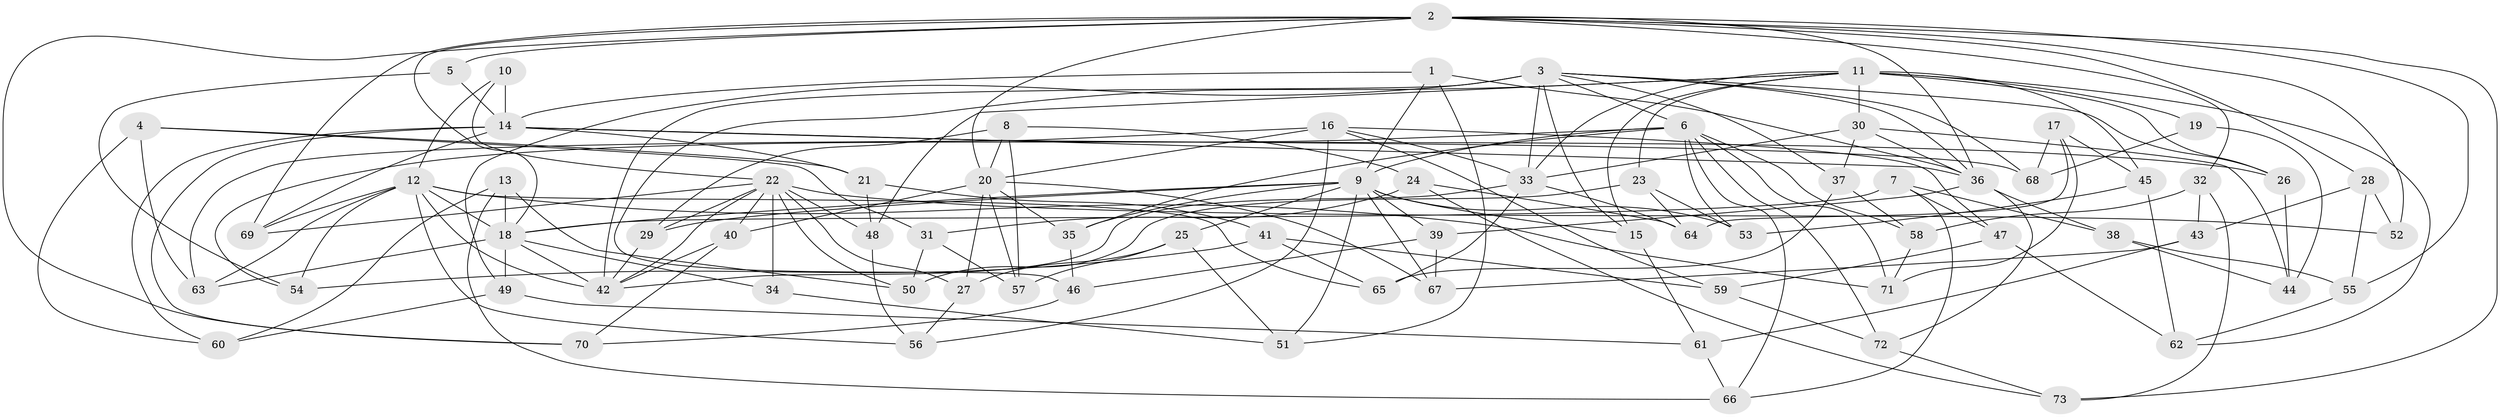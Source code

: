 // original degree distribution, {4: 1.0}
// Generated by graph-tools (version 1.1) at 2025/53/03/04/25 22:53:58]
// undirected, 73 vertices, 178 edges
graph export_dot {
  node [color=gray90,style=filled];
  1;
  2;
  3;
  4;
  5;
  6;
  7;
  8;
  9;
  10;
  11;
  12;
  13;
  14;
  15;
  16;
  17;
  18;
  19;
  20;
  21;
  22;
  23;
  24;
  25;
  26;
  27;
  28;
  29;
  30;
  31;
  32;
  33;
  34;
  35;
  36;
  37;
  38;
  39;
  40;
  41;
  42;
  43;
  44;
  45;
  46;
  47;
  48;
  49;
  50;
  51;
  52;
  53;
  54;
  55;
  56;
  57;
  58;
  59;
  60;
  61;
  62;
  63;
  64;
  65;
  66;
  67;
  68;
  69;
  70;
  71;
  72;
  73;
  1 -- 9 [weight=1.0];
  1 -- 14 [weight=1.0];
  1 -- 36 [weight=1.0];
  1 -- 51 [weight=1.0];
  2 -- 5 [weight=1.0];
  2 -- 18 [weight=1.0];
  2 -- 20 [weight=2.0];
  2 -- 28 [weight=1.0];
  2 -- 32 [weight=1.0];
  2 -- 36 [weight=1.0];
  2 -- 52 [weight=1.0];
  2 -- 55 [weight=1.0];
  2 -- 69 [weight=1.0];
  2 -- 70 [weight=1.0];
  2 -- 73 [weight=1.0];
  3 -- 6 [weight=1.0];
  3 -- 15 [weight=1.0];
  3 -- 26 [weight=1.0];
  3 -- 33 [weight=3.0];
  3 -- 36 [weight=1.0];
  3 -- 37 [weight=1.0];
  3 -- 42 [weight=2.0];
  3 -- 49 [weight=1.0];
  3 -- 68 [weight=1.0];
  4 -- 21 [weight=1.0];
  4 -- 31 [weight=1.0];
  4 -- 60 [weight=1.0];
  4 -- 63 [weight=1.0];
  5 -- 14 [weight=2.0];
  5 -- 54 [weight=1.0];
  6 -- 9 [weight=2.0];
  6 -- 35 [weight=1.0];
  6 -- 53 [weight=1.0];
  6 -- 54 [weight=1.0];
  6 -- 58 [weight=1.0];
  6 -- 66 [weight=1.0];
  6 -- 71 [weight=1.0];
  6 -- 72 [weight=1.0];
  7 -- 18 [weight=1.0];
  7 -- 38 [weight=1.0];
  7 -- 47 [weight=1.0];
  7 -- 66 [weight=1.0];
  8 -- 20 [weight=1.0];
  8 -- 24 [weight=1.0];
  8 -- 29 [weight=1.0];
  8 -- 57 [weight=1.0];
  9 -- 15 [weight=1.0];
  9 -- 18 [weight=1.0];
  9 -- 25 [weight=1.0];
  9 -- 29 [weight=1.0];
  9 -- 35 [weight=1.0];
  9 -- 39 [weight=1.0];
  9 -- 51 [weight=1.0];
  9 -- 53 [weight=1.0];
  9 -- 67 [weight=1.0];
  10 -- 12 [weight=1.0];
  10 -- 14 [weight=2.0];
  10 -- 22 [weight=1.0];
  11 -- 15 [weight=1.0];
  11 -- 19 [weight=2.0];
  11 -- 23 [weight=1.0];
  11 -- 26 [weight=1.0];
  11 -- 30 [weight=2.0];
  11 -- 33 [weight=1.0];
  11 -- 45 [weight=1.0];
  11 -- 46 [weight=1.0];
  11 -- 48 [weight=1.0];
  11 -- 62 [weight=1.0];
  12 -- 18 [weight=2.0];
  12 -- 42 [weight=1.0];
  12 -- 54 [weight=1.0];
  12 -- 56 [weight=1.0];
  12 -- 63 [weight=1.0];
  12 -- 65 [weight=1.0];
  12 -- 69 [weight=1.0];
  12 -- 71 [weight=1.0];
  13 -- 18 [weight=1.0];
  13 -- 50 [weight=1.0];
  13 -- 60 [weight=1.0];
  13 -- 66 [weight=1.0];
  14 -- 21 [weight=1.0];
  14 -- 26 [weight=1.0];
  14 -- 36 [weight=1.0];
  14 -- 60 [weight=1.0];
  14 -- 68 [weight=1.0];
  14 -- 69 [weight=1.0];
  14 -- 70 [weight=1.0];
  15 -- 61 [weight=1.0];
  16 -- 20 [weight=2.0];
  16 -- 33 [weight=2.0];
  16 -- 47 [weight=1.0];
  16 -- 56 [weight=1.0];
  16 -- 59 [weight=1.0];
  16 -- 63 [weight=1.0];
  17 -- 45 [weight=1.0];
  17 -- 64 [weight=1.0];
  17 -- 68 [weight=1.0];
  17 -- 71 [weight=1.0];
  18 -- 34 [weight=1.0];
  18 -- 42 [weight=1.0];
  18 -- 49 [weight=1.0];
  18 -- 63 [weight=1.0];
  19 -- 44 [weight=1.0];
  19 -- 68 [weight=1.0];
  20 -- 27 [weight=1.0];
  20 -- 35 [weight=1.0];
  20 -- 40 [weight=1.0];
  20 -- 57 [weight=1.0];
  20 -- 67 [weight=1.0];
  21 -- 41 [weight=1.0];
  21 -- 48 [weight=1.0];
  22 -- 27 [weight=1.0];
  22 -- 29 [weight=1.0];
  22 -- 34 [weight=2.0];
  22 -- 40 [weight=1.0];
  22 -- 42 [weight=1.0];
  22 -- 48 [weight=1.0];
  22 -- 50 [weight=1.0];
  22 -- 52 [weight=2.0];
  22 -- 69 [weight=1.0];
  23 -- 50 [weight=1.0];
  23 -- 53 [weight=1.0];
  23 -- 64 [weight=1.0];
  24 -- 31 [weight=1.0];
  24 -- 64 [weight=1.0];
  24 -- 73 [weight=1.0];
  25 -- 27 [weight=1.0];
  25 -- 51 [weight=1.0];
  25 -- 57 [weight=1.0];
  26 -- 44 [weight=1.0];
  27 -- 56 [weight=1.0];
  28 -- 43 [weight=1.0];
  28 -- 52 [weight=1.0];
  28 -- 55 [weight=1.0];
  29 -- 42 [weight=1.0];
  30 -- 33 [weight=1.0];
  30 -- 36 [weight=1.0];
  30 -- 37 [weight=1.0];
  30 -- 44 [weight=1.0];
  31 -- 50 [weight=1.0];
  31 -- 57 [weight=1.0];
  32 -- 43 [weight=1.0];
  32 -- 58 [weight=1.0];
  32 -- 73 [weight=1.0];
  33 -- 42 [weight=1.0];
  33 -- 64 [weight=1.0];
  33 -- 65 [weight=1.0];
  34 -- 51 [weight=1.0];
  35 -- 46 [weight=1.0];
  36 -- 38 [weight=1.0];
  36 -- 39 [weight=1.0];
  36 -- 72 [weight=1.0];
  37 -- 58 [weight=1.0];
  37 -- 65 [weight=1.0];
  38 -- 44 [weight=1.0];
  38 -- 55 [weight=1.0];
  39 -- 46 [weight=1.0];
  39 -- 67 [weight=1.0];
  40 -- 42 [weight=1.0];
  40 -- 70 [weight=1.0];
  41 -- 54 [weight=1.0];
  41 -- 59 [weight=1.0];
  41 -- 65 [weight=1.0];
  43 -- 61 [weight=1.0];
  43 -- 67 [weight=1.0];
  45 -- 53 [weight=1.0];
  45 -- 62 [weight=1.0];
  46 -- 70 [weight=1.0];
  47 -- 59 [weight=1.0];
  47 -- 62 [weight=1.0];
  48 -- 56 [weight=1.0];
  49 -- 60 [weight=1.0];
  49 -- 61 [weight=1.0];
  55 -- 62 [weight=1.0];
  58 -- 71 [weight=1.0];
  59 -- 72 [weight=1.0];
  61 -- 66 [weight=1.0];
  72 -- 73 [weight=1.0];
}
